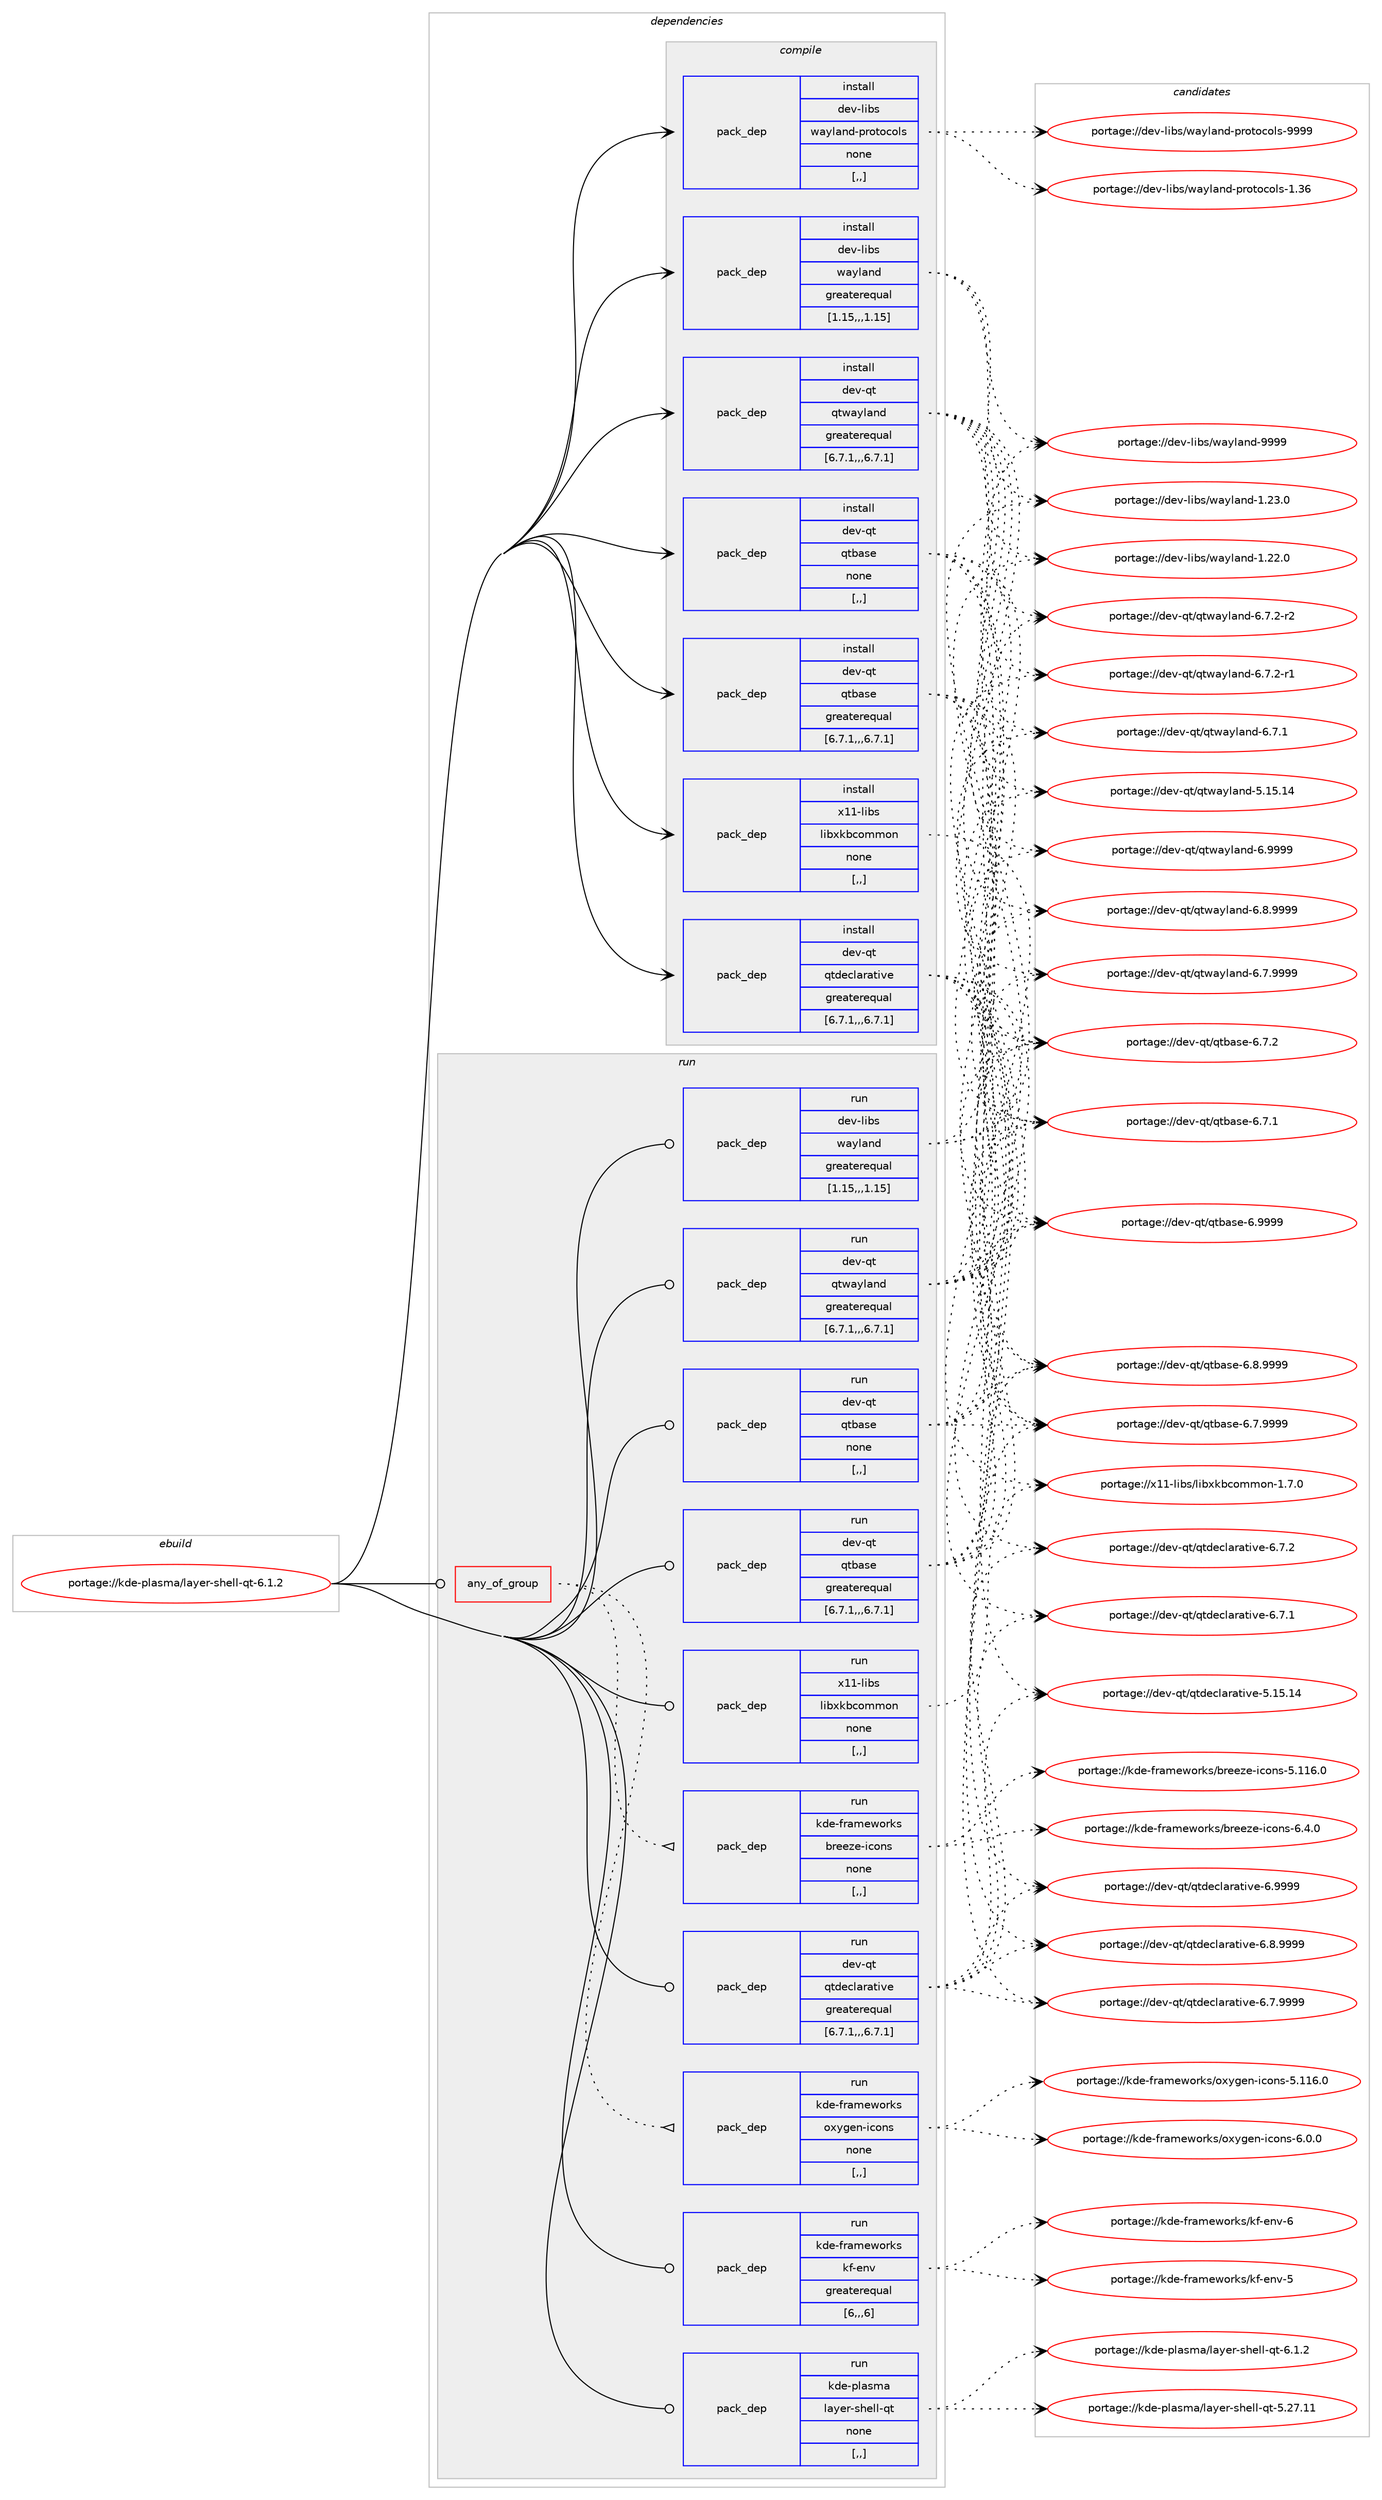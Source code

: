 digraph prolog {

# *************
# Graph options
# *************

newrank=true;
concentrate=true;
compound=true;
graph [rankdir=LR,fontname=Helvetica,fontsize=10,ranksep=1.5];#, ranksep=2.5, nodesep=0.2];
edge  [arrowhead=vee];
node  [fontname=Helvetica,fontsize=10];

# **********
# The ebuild
# **********

subgraph cluster_leftcol {
color=gray;
rank=same;
label=<<i>ebuild</i>>;
id [label="portage://kde-plasma/layer-shell-qt-6.1.2", color=red, width=4, href="../kde-plasma/layer-shell-qt-6.1.2.svg"];
}

# ****************
# The dependencies
# ****************

subgraph cluster_midcol {
color=gray;
label=<<i>dependencies</i>>;
subgraph cluster_compile {
fillcolor="#eeeeee";
style=filled;
label=<<i>compile</i>>;
subgraph pack198917 {
dependency269321 [label=<<TABLE BORDER="0" CELLBORDER="1" CELLSPACING="0" CELLPADDING="4" WIDTH="220"><TR><TD ROWSPAN="6" CELLPADDING="30">pack_dep</TD></TR><TR><TD WIDTH="110">install</TD></TR><TR><TD>dev-libs</TD></TR><TR><TD>wayland</TD></TR><TR><TD>greaterequal</TD></TR><TR><TD>[1.15,,,1.15]</TD></TR></TABLE>>, shape=none, color=blue];
}
id:e -> dependency269321:w [weight=20,style="solid",arrowhead="vee"];
subgraph pack198918 {
dependency269322 [label=<<TABLE BORDER="0" CELLBORDER="1" CELLSPACING="0" CELLPADDING="4" WIDTH="220"><TR><TD ROWSPAN="6" CELLPADDING="30">pack_dep</TD></TR><TR><TD WIDTH="110">install</TD></TR><TR><TD>dev-libs</TD></TR><TR><TD>wayland-protocols</TD></TR><TR><TD>none</TD></TR><TR><TD>[,,]</TD></TR></TABLE>>, shape=none, color=blue];
}
id:e -> dependency269322:w [weight=20,style="solid",arrowhead="vee"];
subgraph pack198919 {
dependency269323 [label=<<TABLE BORDER="0" CELLBORDER="1" CELLSPACING="0" CELLPADDING="4" WIDTH="220"><TR><TD ROWSPAN="6" CELLPADDING="30">pack_dep</TD></TR><TR><TD WIDTH="110">install</TD></TR><TR><TD>dev-qt</TD></TR><TR><TD>qtbase</TD></TR><TR><TD>greaterequal</TD></TR><TR><TD>[6.7.1,,,6.7.1]</TD></TR></TABLE>>, shape=none, color=blue];
}
id:e -> dependency269323:w [weight=20,style="solid",arrowhead="vee"];
subgraph pack198920 {
dependency269324 [label=<<TABLE BORDER="0" CELLBORDER="1" CELLSPACING="0" CELLPADDING="4" WIDTH="220"><TR><TD ROWSPAN="6" CELLPADDING="30">pack_dep</TD></TR><TR><TD WIDTH="110">install</TD></TR><TR><TD>dev-qt</TD></TR><TR><TD>qtbase</TD></TR><TR><TD>none</TD></TR><TR><TD>[,,]</TD></TR></TABLE>>, shape=none, color=blue];
}
id:e -> dependency269324:w [weight=20,style="solid",arrowhead="vee"];
subgraph pack198921 {
dependency269325 [label=<<TABLE BORDER="0" CELLBORDER="1" CELLSPACING="0" CELLPADDING="4" WIDTH="220"><TR><TD ROWSPAN="6" CELLPADDING="30">pack_dep</TD></TR><TR><TD WIDTH="110">install</TD></TR><TR><TD>dev-qt</TD></TR><TR><TD>qtdeclarative</TD></TR><TR><TD>greaterequal</TD></TR><TR><TD>[6.7.1,,,6.7.1]</TD></TR></TABLE>>, shape=none, color=blue];
}
id:e -> dependency269325:w [weight=20,style="solid",arrowhead="vee"];
subgraph pack198922 {
dependency269326 [label=<<TABLE BORDER="0" CELLBORDER="1" CELLSPACING="0" CELLPADDING="4" WIDTH="220"><TR><TD ROWSPAN="6" CELLPADDING="30">pack_dep</TD></TR><TR><TD WIDTH="110">install</TD></TR><TR><TD>dev-qt</TD></TR><TR><TD>qtwayland</TD></TR><TR><TD>greaterequal</TD></TR><TR><TD>[6.7.1,,,6.7.1]</TD></TR></TABLE>>, shape=none, color=blue];
}
id:e -> dependency269326:w [weight=20,style="solid",arrowhead="vee"];
subgraph pack198923 {
dependency269327 [label=<<TABLE BORDER="0" CELLBORDER="1" CELLSPACING="0" CELLPADDING="4" WIDTH="220"><TR><TD ROWSPAN="6" CELLPADDING="30">pack_dep</TD></TR><TR><TD WIDTH="110">install</TD></TR><TR><TD>x11-libs</TD></TR><TR><TD>libxkbcommon</TD></TR><TR><TD>none</TD></TR><TR><TD>[,,]</TD></TR></TABLE>>, shape=none, color=blue];
}
id:e -> dependency269327:w [weight=20,style="solid",arrowhead="vee"];
}
subgraph cluster_compileandrun {
fillcolor="#eeeeee";
style=filled;
label=<<i>compile and run</i>>;
}
subgraph cluster_run {
fillcolor="#eeeeee";
style=filled;
label=<<i>run</i>>;
subgraph any2000 {
dependency269328 [label=<<TABLE BORDER="0" CELLBORDER="1" CELLSPACING="0" CELLPADDING="4"><TR><TD CELLPADDING="10">any_of_group</TD></TR></TABLE>>, shape=none, color=red];subgraph pack198924 {
dependency269329 [label=<<TABLE BORDER="0" CELLBORDER="1" CELLSPACING="0" CELLPADDING="4" WIDTH="220"><TR><TD ROWSPAN="6" CELLPADDING="30">pack_dep</TD></TR><TR><TD WIDTH="110">run</TD></TR><TR><TD>kde-frameworks</TD></TR><TR><TD>breeze-icons</TD></TR><TR><TD>none</TD></TR><TR><TD>[,,]</TD></TR></TABLE>>, shape=none, color=blue];
}
dependency269328:e -> dependency269329:w [weight=20,style="dotted",arrowhead="oinv"];
subgraph pack198925 {
dependency269330 [label=<<TABLE BORDER="0" CELLBORDER="1" CELLSPACING="0" CELLPADDING="4" WIDTH="220"><TR><TD ROWSPAN="6" CELLPADDING="30">pack_dep</TD></TR><TR><TD WIDTH="110">run</TD></TR><TR><TD>kde-frameworks</TD></TR><TR><TD>oxygen-icons</TD></TR><TR><TD>none</TD></TR><TR><TD>[,,]</TD></TR></TABLE>>, shape=none, color=blue];
}
dependency269328:e -> dependency269330:w [weight=20,style="dotted",arrowhead="oinv"];
}
id:e -> dependency269328:w [weight=20,style="solid",arrowhead="odot"];
subgraph pack198926 {
dependency269331 [label=<<TABLE BORDER="0" CELLBORDER="1" CELLSPACING="0" CELLPADDING="4" WIDTH="220"><TR><TD ROWSPAN="6" CELLPADDING="30">pack_dep</TD></TR><TR><TD WIDTH="110">run</TD></TR><TR><TD>dev-libs</TD></TR><TR><TD>wayland</TD></TR><TR><TD>greaterequal</TD></TR><TR><TD>[1.15,,,1.15]</TD></TR></TABLE>>, shape=none, color=blue];
}
id:e -> dependency269331:w [weight=20,style="solid",arrowhead="odot"];
subgraph pack198927 {
dependency269332 [label=<<TABLE BORDER="0" CELLBORDER="1" CELLSPACING="0" CELLPADDING="4" WIDTH="220"><TR><TD ROWSPAN="6" CELLPADDING="30">pack_dep</TD></TR><TR><TD WIDTH="110">run</TD></TR><TR><TD>dev-qt</TD></TR><TR><TD>qtbase</TD></TR><TR><TD>greaterequal</TD></TR><TR><TD>[6.7.1,,,6.7.1]</TD></TR></TABLE>>, shape=none, color=blue];
}
id:e -> dependency269332:w [weight=20,style="solid",arrowhead="odot"];
subgraph pack198928 {
dependency269333 [label=<<TABLE BORDER="0" CELLBORDER="1" CELLSPACING="0" CELLPADDING="4" WIDTH="220"><TR><TD ROWSPAN="6" CELLPADDING="30">pack_dep</TD></TR><TR><TD WIDTH="110">run</TD></TR><TR><TD>dev-qt</TD></TR><TR><TD>qtbase</TD></TR><TR><TD>none</TD></TR><TR><TD>[,,]</TD></TR></TABLE>>, shape=none, color=blue];
}
id:e -> dependency269333:w [weight=20,style="solid",arrowhead="odot"];
subgraph pack198929 {
dependency269334 [label=<<TABLE BORDER="0" CELLBORDER="1" CELLSPACING="0" CELLPADDING="4" WIDTH="220"><TR><TD ROWSPAN="6" CELLPADDING="30">pack_dep</TD></TR><TR><TD WIDTH="110">run</TD></TR><TR><TD>dev-qt</TD></TR><TR><TD>qtdeclarative</TD></TR><TR><TD>greaterequal</TD></TR><TR><TD>[6.7.1,,,6.7.1]</TD></TR></TABLE>>, shape=none, color=blue];
}
id:e -> dependency269334:w [weight=20,style="solid",arrowhead="odot"];
subgraph pack198930 {
dependency269335 [label=<<TABLE BORDER="0" CELLBORDER="1" CELLSPACING="0" CELLPADDING="4" WIDTH="220"><TR><TD ROWSPAN="6" CELLPADDING="30">pack_dep</TD></TR><TR><TD WIDTH="110">run</TD></TR><TR><TD>dev-qt</TD></TR><TR><TD>qtwayland</TD></TR><TR><TD>greaterequal</TD></TR><TR><TD>[6.7.1,,,6.7.1]</TD></TR></TABLE>>, shape=none, color=blue];
}
id:e -> dependency269335:w [weight=20,style="solid",arrowhead="odot"];
subgraph pack198931 {
dependency269336 [label=<<TABLE BORDER="0" CELLBORDER="1" CELLSPACING="0" CELLPADDING="4" WIDTH="220"><TR><TD ROWSPAN="6" CELLPADDING="30">pack_dep</TD></TR><TR><TD WIDTH="110">run</TD></TR><TR><TD>kde-frameworks</TD></TR><TR><TD>kf-env</TD></TR><TR><TD>greaterequal</TD></TR><TR><TD>[6,,,6]</TD></TR></TABLE>>, shape=none, color=blue];
}
id:e -> dependency269336:w [weight=20,style="solid",arrowhead="odot"];
subgraph pack198932 {
dependency269337 [label=<<TABLE BORDER="0" CELLBORDER="1" CELLSPACING="0" CELLPADDING="4" WIDTH="220"><TR><TD ROWSPAN="6" CELLPADDING="30">pack_dep</TD></TR><TR><TD WIDTH="110">run</TD></TR><TR><TD>x11-libs</TD></TR><TR><TD>libxkbcommon</TD></TR><TR><TD>none</TD></TR><TR><TD>[,,]</TD></TR></TABLE>>, shape=none, color=blue];
}
id:e -> dependency269337:w [weight=20,style="solid",arrowhead="odot"];
subgraph pack198933 {
dependency269338 [label=<<TABLE BORDER="0" CELLBORDER="1" CELLSPACING="0" CELLPADDING="4" WIDTH="220"><TR><TD ROWSPAN="6" CELLPADDING="30">pack_dep</TD></TR><TR><TD WIDTH="110">run</TD></TR><TR><TD>kde-plasma</TD></TR><TR><TD>layer-shell-qt</TD></TR><TR><TD>none</TD></TR><TR><TD>[,,]</TD></TR></TABLE>>, shape=none, color=blue];
}
id:e -> dependency269338:w [weight=20,style="solid",arrowhead="odot"];
}
}

# **************
# The candidates
# **************

subgraph cluster_choices {
rank=same;
color=gray;
label=<<i>candidates</i>>;

subgraph choice198917 {
color=black;
nodesep=1;
choice10010111845108105981154711997121108971101004557575757 [label="portage://dev-libs/wayland-9999", color=red, width=4,href="../dev-libs/wayland-9999.svg"];
choice100101118451081059811547119971211089711010045494650514648 [label="portage://dev-libs/wayland-1.23.0", color=red, width=4,href="../dev-libs/wayland-1.23.0.svg"];
choice100101118451081059811547119971211089711010045494650504648 [label="portage://dev-libs/wayland-1.22.0", color=red, width=4,href="../dev-libs/wayland-1.22.0.svg"];
dependency269321:e -> choice10010111845108105981154711997121108971101004557575757:w [style=dotted,weight="100"];
dependency269321:e -> choice100101118451081059811547119971211089711010045494650514648:w [style=dotted,weight="100"];
dependency269321:e -> choice100101118451081059811547119971211089711010045494650504648:w [style=dotted,weight="100"];
}
subgraph choice198918 {
color=black;
nodesep=1;
choice100101118451081059811547119971211089711010045112114111116111991111081154557575757 [label="portage://dev-libs/wayland-protocols-9999", color=red, width=4,href="../dev-libs/wayland-protocols-9999.svg"];
choice100101118451081059811547119971211089711010045112114111116111991111081154549465154 [label="portage://dev-libs/wayland-protocols-1.36", color=red, width=4,href="../dev-libs/wayland-protocols-1.36.svg"];
dependency269322:e -> choice100101118451081059811547119971211089711010045112114111116111991111081154557575757:w [style=dotted,weight="100"];
dependency269322:e -> choice100101118451081059811547119971211089711010045112114111116111991111081154549465154:w [style=dotted,weight="100"];
}
subgraph choice198919 {
color=black;
nodesep=1;
choice1001011184511311647113116989711510145544657575757 [label="portage://dev-qt/qtbase-6.9999", color=red, width=4,href="../dev-qt/qtbase-6.9999.svg"];
choice10010111845113116471131169897115101455446564657575757 [label="portage://dev-qt/qtbase-6.8.9999", color=red, width=4,href="../dev-qt/qtbase-6.8.9999.svg"];
choice10010111845113116471131169897115101455446554657575757 [label="portage://dev-qt/qtbase-6.7.9999", color=red, width=4,href="../dev-qt/qtbase-6.7.9999.svg"];
choice10010111845113116471131169897115101455446554650 [label="portage://dev-qt/qtbase-6.7.2", color=red, width=4,href="../dev-qt/qtbase-6.7.2.svg"];
choice10010111845113116471131169897115101455446554649 [label="portage://dev-qt/qtbase-6.7.1", color=red, width=4,href="../dev-qt/qtbase-6.7.1.svg"];
dependency269323:e -> choice1001011184511311647113116989711510145544657575757:w [style=dotted,weight="100"];
dependency269323:e -> choice10010111845113116471131169897115101455446564657575757:w [style=dotted,weight="100"];
dependency269323:e -> choice10010111845113116471131169897115101455446554657575757:w [style=dotted,weight="100"];
dependency269323:e -> choice10010111845113116471131169897115101455446554650:w [style=dotted,weight="100"];
dependency269323:e -> choice10010111845113116471131169897115101455446554649:w [style=dotted,weight="100"];
}
subgraph choice198920 {
color=black;
nodesep=1;
choice1001011184511311647113116989711510145544657575757 [label="portage://dev-qt/qtbase-6.9999", color=red, width=4,href="../dev-qt/qtbase-6.9999.svg"];
choice10010111845113116471131169897115101455446564657575757 [label="portage://dev-qt/qtbase-6.8.9999", color=red, width=4,href="../dev-qt/qtbase-6.8.9999.svg"];
choice10010111845113116471131169897115101455446554657575757 [label="portage://dev-qt/qtbase-6.7.9999", color=red, width=4,href="../dev-qt/qtbase-6.7.9999.svg"];
choice10010111845113116471131169897115101455446554650 [label="portage://dev-qt/qtbase-6.7.2", color=red, width=4,href="../dev-qt/qtbase-6.7.2.svg"];
choice10010111845113116471131169897115101455446554649 [label="portage://dev-qt/qtbase-6.7.1", color=red, width=4,href="../dev-qt/qtbase-6.7.1.svg"];
dependency269324:e -> choice1001011184511311647113116989711510145544657575757:w [style=dotted,weight="100"];
dependency269324:e -> choice10010111845113116471131169897115101455446564657575757:w [style=dotted,weight="100"];
dependency269324:e -> choice10010111845113116471131169897115101455446554657575757:w [style=dotted,weight="100"];
dependency269324:e -> choice10010111845113116471131169897115101455446554650:w [style=dotted,weight="100"];
dependency269324:e -> choice10010111845113116471131169897115101455446554649:w [style=dotted,weight="100"];
}
subgraph choice198921 {
color=black;
nodesep=1;
choice100101118451131164711311610010199108971149711610511810145544657575757 [label="portage://dev-qt/qtdeclarative-6.9999", color=red, width=4,href="../dev-qt/qtdeclarative-6.9999.svg"];
choice1001011184511311647113116100101991089711497116105118101455446564657575757 [label="portage://dev-qt/qtdeclarative-6.8.9999", color=red, width=4,href="../dev-qt/qtdeclarative-6.8.9999.svg"];
choice1001011184511311647113116100101991089711497116105118101455446554657575757 [label="portage://dev-qt/qtdeclarative-6.7.9999", color=red, width=4,href="../dev-qt/qtdeclarative-6.7.9999.svg"];
choice1001011184511311647113116100101991089711497116105118101455446554650 [label="portage://dev-qt/qtdeclarative-6.7.2", color=red, width=4,href="../dev-qt/qtdeclarative-6.7.2.svg"];
choice1001011184511311647113116100101991089711497116105118101455446554649 [label="portage://dev-qt/qtdeclarative-6.7.1", color=red, width=4,href="../dev-qt/qtdeclarative-6.7.1.svg"];
choice10010111845113116471131161001019910897114971161051181014553464953464952 [label="portage://dev-qt/qtdeclarative-5.15.14", color=red, width=4,href="../dev-qt/qtdeclarative-5.15.14.svg"];
dependency269325:e -> choice100101118451131164711311610010199108971149711610511810145544657575757:w [style=dotted,weight="100"];
dependency269325:e -> choice1001011184511311647113116100101991089711497116105118101455446564657575757:w [style=dotted,weight="100"];
dependency269325:e -> choice1001011184511311647113116100101991089711497116105118101455446554657575757:w [style=dotted,weight="100"];
dependency269325:e -> choice1001011184511311647113116100101991089711497116105118101455446554650:w [style=dotted,weight="100"];
dependency269325:e -> choice1001011184511311647113116100101991089711497116105118101455446554649:w [style=dotted,weight="100"];
dependency269325:e -> choice10010111845113116471131161001019910897114971161051181014553464953464952:w [style=dotted,weight="100"];
}
subgraph choice198922 {
color=black;
nodesep=1;
choice1001011184511311647113116119971211089711010045544657575757 [label="portage://dev-qt/qtwayland-6.9999", color=red, width=4,href="../dev-qt/qtwayland-6.9999.svg"];
choice10010111845113116471131161199712110897110100455446564657575757 [label="portage://dev-qt/qtwayland-6.8.9999", color=red, width=4,href="../dev-qt/qtwayland-6.8.9999.svg"];
choice10010111845113116471131161199712110897110100455446554657575757 [label="portage://dev-qt/qtwayland-6.7.9999", color=red, width=4,href="../dev-qt/qtwayland-6.7.9999.svg"];
choice100101118451131164711311611997121108971101004554465546504511450 [label="portage://dev-qt/qtwayland-6.7.2-r2", color=red, width=4,href="../dev-qt/qtwayland-6.7.2-r2.svg"];
choice100101118451131164711311611997121108971101004554465546504511449 [label="portage://dev-qt/qtwayland-6.7.2-r1", color=red, width=4,href="../dev-qt/qtwayland-6.7.2-r1.svg"];
choice10010111845113116471131161199712110897110100455446554649 [label="portage://dev-qt/qtwayland-6.7.1", color=red, width=4,href="../dev-qt/qtwayland-6.7.1.svg"];
choice100101118451131164711311611997121108971101004553464953464952 [label="portage://dev-qt/qtwayland-5.15.14", color=red, width=4,href="../dev-qt/qtwayland-5.15.14.svg"];
dependency269326:e -> choice1001011184511311647113116119971211089711010045544657575757:w [style=dotted,weight="100"];
dependency269326:e -> choice10010111845113116471131161199712110897110100455446564657575757:w [style=dotted,weight="100"];
dependency269326:e -> choice10010111845113116471131161199712110897110100455446554657575757:w [style=dotted,weight="100"];
dependency269326:e -> choice100101118451131164711311611997121108971101004554465546504511450:w [style=dotted,weight="100"];
dependency269326:e -> choice100101118451131164711311611997121108971101004554465546504511449:w [style=dotted,weight="100"];
dependency269326:e -> choice10010111845113116471131161199712110897110100455446554649:w [style=dotted,weight="100"];
dependency269326:e -> choice100101118451131164711311611997121108971101004553464953464952:w [style=dotted,weight="100"];
}
subgraph choice198923 {
color=black;
nodesep=1;
choice1204949451081059811547108105981201079899111109109111110454946554648 [label="portage://x11-libs/libxkbcommon-1.7.0", color=red, width=4,href="../x11-libs/libxkbcommon-1.7.0.svg"];
dependency269327:e -> choice1204949451081059811547108105981201079899111109109111110454946554648:w [style=dotted,weight="100"];
}
subgraph choice198924 {
color=black;
nodesep=1;
choice107100101451021149710910111911111410711547981141011011221014510599111110115455446524648 [label="portage://kde-frameworks/breeze-icons-6.4.0", color=red, width=4,href="../kde-frameworks/breeze-icons-6.4.0.svg"];
choice1071001014510211497109101119111114107115479811410110112210145105991111101154553464949544648 [label="portage://kde-frameworks/breeze-icons-5.116.0", color=red, width=4,href="../kde-frameworks/breeze-icons-5.116.0.svg"];
dependency269329:e -> choice107100101451021149710910111911111410711547981141011011221014510599111110115455446524648:w [style=dotted,weight="100"];
dependency269329:e -> choice1071001014510211497109101119111114107115479811410110112210145105991111101154553464949544648:w [style=dotted,weight="100"];
}
subgraph choice198925 {
color=black;
nodesep=1;
choice1071001014510211497109101119111114107115471111201211031011104510599111110115455446484648 [label="portage://kde-frameworks/oxygen-icons-6.0.0", color=red, width=4,href="../kde-frameworks/oxygen-icons-6.0.0.svg"];
choice10710010145102114971091011191111141071154711112012110310111045105991111101154553464949544648 [label="portage://kde-frameworks/oxygen-icons-5.116.0", color=red, width=4,href="../kde-frameworks/oxygen-icons-5.116.0.svg"];
dependency269330:e -> choice1071001014510211497109101119111114107115471111201211031011104510599111110115455446484648:w [style=dotted,weight="100"];
dependency269330:e -> choice10710010145102114971091011191111141071154711112012110310111045105991111101154553464949544648:w [style=dotted,weight="100"];
}
subgraph choice198926 {
color=black;
nodesep=1;
choice10010111845108105981154711997121108971101004557575757 [label="portage://dev-libs/wayland-9999", color=red, width=4,href="../dev-libs/wayland-9999.svg"];
choice100101118451081059811547119971211089711010045494650514648 [label="portage://dev-libs/wayland-1.23.0", color=red, width=4,href="../dev-libs/wayland-1.23.0.svg"];
choice100101118451081059811547119971211089711010045494650504648 [label="portage://dev-libs/wayland-1.22.0", color=red, width=4,href="../dev-libs/wayland-1.22.0.svg"];
dependency269331:e -> choice10010111845108105981154711997121108971101004557575757:w [style=dotted,weight="100"];
dependency269331:e -> choice100101118451081059811547119971211089711010045494650514648:w [style=dotted,weight="100"];
dependency269331:e -> choice100101118451081059811547119971211089711010045494650504648:w [style=dotted,weight="100"];
}
subgraph choice198927 {
color=black;
nodesep=1;
choice1001011184511311647113116989711510145544657575757 [label="portage://dev-qt/qtbase-6.9999", color=red, width=4,href="../dev-qt/qtbase-6.9999.svg"];
choice10010111845113116471131169897115101455446564657575757 [label="portage://dev-qt/qtbase-6.8.9999", color=red, width=4,href="../dev-qt/qtbase-6.8.9999.svg"];
choice10010111845113116471131169897115101455446554657575757 [label="portage://dev-qt/qtbase-6.7.9999", color=red, width=4,href="../dev-qt/qtbase-6.7.9999.svg"];
choice10010111845113116471131169897115101455446554650 [label="portage://dev-qt/qtbase-6.7.2", color=red, width=4,href="../dev-qt/qtbase-6.7.2.svg"];
choice10010111845113116471131169897115101455446554649 [label="portage://dev-qt/qtbase-6.7.1", color=red, width=4,href="../dev-qt/qtbase-6.7.1.svg"];
dependency269332:e -> choice1001011184511311647113116989711510145544657575757:w [style=dotted,weight="100"];
dependency269332:e -> choice10010111845113116471131169897115101455446564657575757:w [style=dotted,weight="100"];
dependency269332:e -> choice10010111845113116471131169897115101455446554657575757:w [style=dotted,weight="100"];
dependency269332:e -> choice10010111845113116471131169897115101455446554650:w [style=dotted,weight="100"];
dependency269332:e -> choice10010111845113116471131169897115101455446554649:w [style=dotted,weight="100"];
}
subgraph choice198928 {
color=black;
nodesep=1;
choice1001011184511311647113116989711510145544657575757 [label="portage://dev-qt/qtbase-6.9999", color=red, width=4,href="../dev-qt/qtbase-6.9999.svg"];
choice10010111845113116471131169897115101455446564657575757 [label="portage://dev-qt/qtbase-6.8.9999", color=red, width=4,href="../dev-qt/qtbase-6.8.9999.svg"];
choice10010111845113116471131169897115101455446554657575757 [label="portage://dev-qt/qtbase-6.7.9999", color=red, width=4,href="../dev-qt/qtbase-6.7.9999.svg"];
choice10010111845113116471131169897115101455446554650 [label="portage://dev-qt/qtbase-6.7.2", color=red, width=4,href="../dev-qt/qtbase-6.7.2.svg"];
choice10010111845113116471131169897115101455446554649 [label="portage://dev-qt/qtbase-6.7.1", color=red, width=4,href="../dev-qt/qtbase-6.7.1.svg"];
dependency269333:e -> choice1001011184511311647113116989711510145544657575757:w [style=dotted,weight="100"];
dependency269333:e -> choice10010111845113116471131169897115101455446564657575757:w [style=dotted,weight="100"];
dependency269333:e -> choice10010111845113116471131169897115101455446554657575757:w [style=dotted,weight="100"];
dependency269333:e -> choice10010111845113116471131169897115101455446554650:w [style=dotted,weight="100"];
dependency269333:e -> choice10010111845113116471131169897115101455446554649:w [style=dotted,weight="100"];
}
subgraph choice198929 {
color=black;
nodesep=1;
choice100101118451131164711311610010199108971149711610511810145544657575757 [label="portage://dev-qt/qtdeclarative-6.9999", color=red, width=4,href="../dev-qt/qtdeclarative-6.9999.svg"];
choice1001011184511311647113116100101991089711497116105118101455446564657575757 [label="portage://dev-qt/qtdeclarative-6.8.9999", color=red, width=4,href="../dev-qt/qtdeclarative-6.8.9999.svg"];
choice1001011184511311647113116100101991089711497116105118101455446554657575757 [label="portage://dev-qt/qtdeclarative-6.7.9999", color=red, width=4,href="../dev-qt/qtdeclarative-6.7.9999.svg"];
choice1001011184511311647113116100101991089711497116105118101455446554650 [label="portage://dev-qt/qtdeclarative-6.7.2", color=red, width=4,href="../dev-qt/qtdeclarative-6.7.2.svg"];
choice1001011184511311647113116100101991089711497116105118101455446554649 [label="portage://dev-qt/qtdeclarative-6.7.1", color=red, width=4,href="../dev-qt/qtdeclarative-6.7.1.svg"];
choice10010111845113116471131161001019910897114971161051181014553464953464952 [label="portage://dev-qt/qtdeclarative-5.15.14", color=red, width=4,href="../dev-qt/qtdeclarative-5.15.14.svg"];
dependency269334:e -> choice100101118451131164711311610010199108971149711610511810145544657575757:w [style=dotted,weight="100"];
dependency269334:e -> choice1001011184511311647113116100101991089711497116105118101455446564657575757:w [style=dotted,weight="100"];
dependency269334:e -> choice1001011184511311647113116100101991089711497116105118101455446554657575757:w [style=dotted,weight="100"];
dependency269334:e -> choice1001011184511311647113116100101991089711497116105118101455446554650:w [style=dotted,weight="100"];
dependency269334:e -> choice1001011184511311647113116100101991089711497116105118101455446554649:w [style=dotted,weight="100"];
dependency269334:e -> choice10010111845113116471131161001019910897114971161051181014553464953464952:w [style=dotted,weight="100"];
}
subgraph choice198930 {
color=black;
nodesep=1;
choice1001011184511311647113116119971211089711010045544657575757 [label="portage://dev-qt/qtwayland-6.9999", color=red, width=4,href="../dev-qt/qtwayland-6.9999.svg"];
choice10010111845113116471131161199712110897110100455446564657575757 [label="portage://dev-qt/qtwayland-6.8.9999", color=red, width=4,href="../dev-qt/qtwayland-6.8.9999.svg"];
choice10010111845113116471131161199712110897110100455446554657575757 [label="portage://dev-qt/qtwayland-6.7.9999", color=red, width=4,href="../dev-qt/qtwayland-6.7.9999.svg"];
choice100101118451131164711311611997121108971101004554465546504511450 [label="portage://dev-qt/qtwayland-6.7.2-r2", color=red, width=4,href="../dev-qt/qtwayland-6.7.2-r2.svg"];
choice100101118451131164711311611997121108971101004554465546504511449 [label="portage://dev-qt/qtwayland-6.7.2-r1", color=red, width=4,href="../dev-qt/qtwayland-6.7.2-r1.svg"];
choice10010111845113116471131161199712110897110100455446554649 [label="portage://dev-qt/qtwayland-6.7.1", color=red, width=4,href="../dev-qt/qtwayland-6.7.1.svg"];
choice100101118451131164711311611997121108971101004553464953464952 [label="portage://dev-qt/qtwayland-5.15.14", color=red, width=4,href="../dev-qt/qtwayland-5.15.14.svg"];
dependency269335:e -> choice1001011184511311647113116119971211089711010045544657575757:w [style=dotted,weight="100"];
dependency269335:e -> choice10010111845113116471131161199712110897110100455446564657575757:w [style=dotted,weight="100"];
dependency269335:e -> choice10010111845113116471131161199712110897110100455446554657575757:w [style=dotted,weight="100"];
dependency269335:e -> choice100101118451131164711311611997121108971101004554465546504511450:w [style=dotted,weight="100"];
dependency269335:e -> choice100101118451131164711311611997121108971101004554465546504511449:w [style=dotted,weight="100"];
dependency269335:e -> choice10010111845113116471131161199712110897110100455446554649:w [style=dotted,weight="100"];
dependency269335:e -> choice100101118451131164711311611997121108971101004553464953464952:w [style=dotted,weight="100"];
}
subgraph choice198931 {
color=black;
nodesep=1;
choice107100101451021149710910111911111410711547107102451011101184554 [label="portage://kde-frameworks/kf-env-6", color=red, width=4,href="../kde-frameworks/kf-env-6.svg"];
choice107100101451021149710910111911111410711547107102451011101184553 [label="portage://kde-frameworks/kf-env-5", color=red, width=4,href="../kde-frameworks/kf-env-5.svg"];
dependency269336:e -> choice107100101451021149710910111911111410711547107102451011101184554:w [style=dotted,weight="100"];
dependency269336:e -> choice107100101451021149710910111911111410711547107102451011101184553:w [style=dotted,weight="100"];
}
subgraph choice198932 {
color=black;
nodesep=1;
choice1204949451081059811547108105981201079899111109109111110454946554648 [label="portage://x11-libs/libxkbcommon-1.7.0", color=red, width=4,href="../x11-libs/libxkbcommon-1.7.0.svg"];
dependency269337:e -> choice1204949451081059811547108105981201079899111109109111110454946554648:w [style=dotted,weight="100"];
}
subgraph choice198933 {
color=black;
nodesep=1;
choice10710010145112108971151099747108971211011144511510410110810845113116455446494650 [label="portage://kde-plasma/layer-shell-qt-6.1.2", color=red, width=4,href="../kde-plasma/layer-shell-qt-6.1.2.svg"];
choice107100101451121089711510997471089712110111445115104101108108451131164553465055464949 [label="portage://kde-plasma/layer-shell-qt-5.27.11", color=red, width=4,href="../kde-plasma/layer-shell-qt-5.27.11.svg"];
dependency269338:e -> choice10710010145112108971151099747108971211011144511510410110810845113116455446494650:w [style=dotted,weight="100"];
dependency269338:e -> choice107100101451121089711510997471089712110111445115104101108108451131164553465055464949:w [style=dotted,weight="100"];
}
}

}
